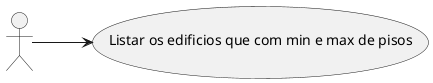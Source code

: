 @startuml
left to right direction
" " as nobody

nobody --> (Listar os edificios que com min e max de pisos)

@enduml
